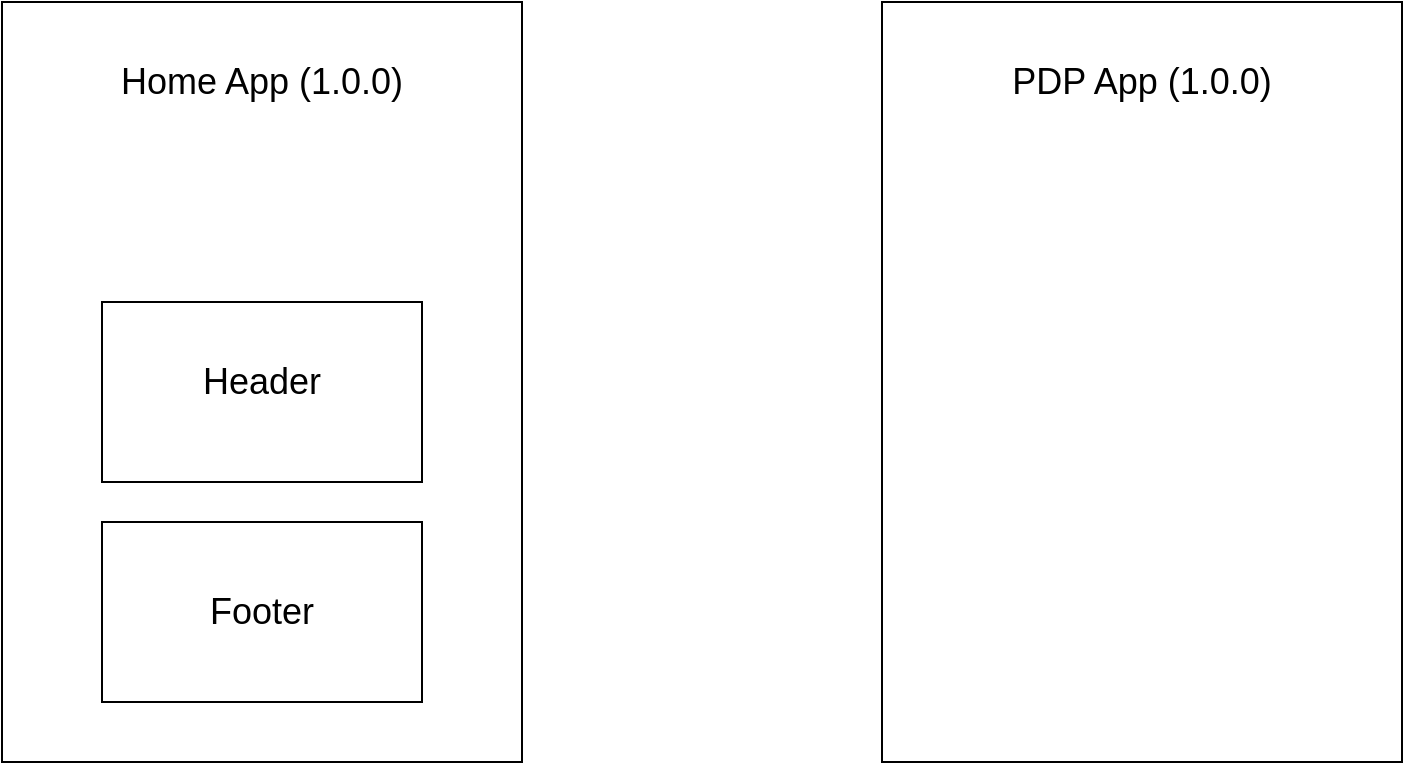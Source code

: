 <mxfile version="14.7.4" type="embed" pages="4"><diagram id="-_b-UScuXoTx_zyNkak2" name="Page-1"><mxGraphModel dx="1401" dy="855" grid="1" gridSize="10" guides="1" tooltips="1" connect="1" arrows="1" fold="1" page="1" pageScale="1" pageWidth="850" pageHeight="1100" math="0" shadow="0"><root><mxCell id="0"/><mxCell id="1" parent="0"/><mxCell id="2" value="" style="rounded=0;whiteSpace=wrap;html=1;" parent="1" vertex="1"><mxGeometry x="20" y="170" width="260" height="380" as="geometry"/></mxCell><mxCell id="3" value="" style="rounded=0;whiteSpace=wrap;html=1;" parent="1" vertex="1"><mxGeometry x="460" y="170" width="260" height="380" as="geometry"/></mxCell><mxCell id="4" value="Home App (1.0.0)" style="text;html=1;strokeColor=none;fillColor=none;align=center;verticalAlign=middle;whiteSpace=wrap;rounded=0;fontSize=18;" parent="1" vertex="1"><mxGeometry x="70" y="200" width="160" height="20" as="geometry"/></mxCell><mxCell id="5" value="" style="rounded=0;whiteSpace=wrap;html=1;fontSize=18;" parent="1" vertex="1"><mxGeometry x="70" y="320" width="160" height="90" as="geometry"/></mxCell><mxCell id="6" value="" style="rounded=0;whiteSpace=wrap;html=1;fontSize=18;" parent="1" vertex="1"><mxGeometry x="70" y="430" width="160" height="90" as="geometry"/></mxCell><mxCell id="7" value="Header" style="text;html=1;strokeColor=none;fillColor=none;align=center;verticalAlign=middle;whiteSpace=wrap;rounded=0;fontSize=18;" parent="1" vertex="1"><mxGeometry x="105" y="350" width="90" height="20" as="geometry"/></mxCell><mxCell id="8" value="Footer" style="text;html=1;strokeColor=none;fillColor=none;align=center;verticalAlign=middle;whiteSpace=wrap;rounded=0;fontSize=18;" parent="1" vertex="1"><mxGeometry x="105" y="465" width="90" height="20" as="geometry"/></mxCell><mxCell id="9" value="PDP App (1.0.0)" style="text;html=1;strokeColor=none;fillColor=none;align=center;verticalAlign=middle;whiteSpace=wrap;rounded=0;fontSize=18;" parent="1" vertex="1"><mxGeometry x="510" y="200" width="160" height="20" as="geometry"/></mxCell></root></mxGraphModel></diagram><diagram id="7br3UHOaZ9Thhkh862-2" name="Module Federation"><mxGraphModel dx="1401" dy="855" grid="1" gridSize="10" guides="1" tooltips="1" connect="1" arrows="1" fold="1" page="1" pageScale="1" pageWidth="850" pageHeight="1100" math="0" shadow="0"><root><mxCell id="W_tHBBUav40qkgeT1VTc-0"/><mxCell id="W_tHBBUav40qkgeT1VTc-1" parent="W_tHBBUav40qkgeT1VTc-0"/><mxCell id="qxM2Wq_JnP65irwU0DA9-0" value="" style="rounded=0;whiteSpace=wrap;html=1;" vertex="1" parent="W_tHBBUav40qkgeT1VTc-1"><mxGeometry x="20" y="170" width="260" height="380" as="geometry"/></mxCell><mxCell id="qxM2Wq_JnP65irwU0DA9-10" style="edgeStyle=orthogonalEdgeStyle;rounded=0;orthogonalLoop=1;jettySize=auto;html=1;exitX=0;exitY=0.25;exitDx=0;exitDy=0;entryX=1;entryY=0.5;entryDx=0;entryDy=0;fontSize=18;" edge="1" parent="W_tHBBUav40qkgeT1VTc-1" source="qxM2Wq_JnP65irwU0DA9-1" target="qxM2Wq_JnP65irwU0DA9-3"><mxGeometry relative="1" as="geometry"/></mxCell><mxCell id="qxM2Wq_JnP65irwU0DA9-11" style="edgeStyle=orthogonalEdgeStyle;rounded=0;orthogonalLoop=1;jettySize=auto;html=1;entryX=1;entryY=0.5;entryDx=0;entryDy=0;fontSize=18;" edge="1" parent="W_tHBBUav40qkgeT1VTc-1" target="qxM2Wq_JnP65irwU0DA9-4"><mxGeometry relative="1" as="geometry"><mxPoint x="450" y="420" as="sourcePoint"/></mxGeometry></mxCell><mxCell id="qxM2Wq_JnP65irwU0DA9-1" value="" style="rounded=0;whiteSpace=wrap;html=1;" vertex="1" parent="W_tHBBUav40qkgeT1VTc-1"><mxGeometry x="460" y="170" width="260" height="380" as="geometry"/></mxCell><mxCell id="qxM2Wq_JnP65irwU0DA9-2" value="Home App (1.0.0)" style="text;html=1;strokeColor=none;fillColor=none;align=center;verticalAlign=middle;whiteSpace=wrap;rounded=0;fontSize=18;" vertex="1" parent="W_tHBBUav40qkgeT1VTc-1"><mxGeometry x="70" y="200" width="160" height="20" as="geometry"/></mxCell><mxCell id="qxM2Wq_JnP65irwU0DA9-3" value="" style="rounded=0;whiteSpace=wrap;html=1;fontSize=18;" vertex="1" parent="W_tHBBUav40qkgeT1VTc-1"><mxGeometry x="70" y="320" width="160" height="90" as="geometry"/></mxCell><mxCell id="qxM2Wq_JnP65irwU0DA9-4" value="" style="rounded=0;whiteSpace=wrap;html=1;fontSize=18;" vertex="1" parent="W_tHBBUav40qkgeT1VTc-1"><mxGeometry x="70" y="430" width="160" height="90" as="geometry"/></mxCell><mxCell id="qxM2Wq_JnP65irwU0DA9-5" value="Header" style="text;html=1;strokeColor=none;fillColor=none;align=center;verticalAlign=middle;whiteSpace=wrap;rounded=0;fontSize=18;" vertex="1" parent="W_tHBBUav40qkgeT1VTc-1"><mxGeometry x="105" y="350" width="90" height="20" as="geometry"/></mxCell><mxCell id="qxM2Wq_JnP65irwU0DA9-6" value="Footer" style="text;html=1;strokeColor=none;fillColor=none;align=center;verticalAlign=middle;whiteSpace=wrap;rounded=0;fontSize=18;" vertex="1" parent="W_tHBBUav40qkgeT1VTc-1"><mxGeometry x="105" y="465" width="90" height="20" as="geometry"/></mxCell><mxCell id="qxM2Wq_JnP65irwU0DA9-7" value="PDP App (1.0.0)" style="text;html=1;strokeColor=none;fillColor=none;align=center;verticalAlign=middle;whiteSpace=wrap;rounded=0;fontSize=18;" vertex="1" parent="W_tHBBUav40qkgeT1VTc-1"><mxGeometry x="510" y="200" width="160" height="20" as="geometry"/></mxCell></root></mxGraphModel></diagram><diagram id="MIbdbZBKOX6-I4o5pZoJ" name="NPM"><mxGraphModel dx="1401" dy="855" grid="1" gridSize="10" guides="1" tooltips="1" connect="1" arrows="1" fold="1" page="1" pageScale="1" pageWidth="850" pageHeight="1100" math="0" shadow="0"><root><mxCell id="KEjkbp5ezh0ckN7hxE7S-0"/><mxCell id="KEjkbp5ezh0ckN7hxE7S-1" parent="KEjkbp5ezh0ckN7hxE7S-0"/><mxCell id="OoGa8yzCShcnTxAb0GGz-14" style="edgeStyle=orthogonalEdgeStyle;rounded=0;orthogonalLoop=1;jettySize=auto;html=1;exitX=1;exitY=0.5;exitDx=0;exitDy=0;entryX=0.25;entryY=0;entryDx=0;entryDy=0;" edge="1" parent="KEjkbp5ezh0ckN7hxE7S-1" source="OoGa8yzCShcnTxAb0GGz-0" target="OoGa8yzCShcnTxAb0GGz-8"><mxGeometry relative="1" as="geometry"/></mxCell><mxCell id="OoGa8yzCShcnTxAb0GGz-0" value="" style="rounded=0;whiteSpace=wrap;html=1;" vertex="1" parent="KEjkbp5ezh0ckN7hxE7S-1"><mxGeometry x="20" y="170" width="260" height="380" as="geometry"/></mxCell><mxCell id="OoGa8yzCShcnTxAb0GGz-15" style="edgeStyle=orthogonalEdgeStyle;rounded=0;orthogonalLoop=1;jettySize=auto;html=1;exitX=0;exitY=0.5;exitDx=0;exitDy=0;entryX=0.75;entryY=0;entryDx=0;entryDy=0;" edge="1" parent="KEjkbp5ezh0ckN7hxE7S-1" source="OoGa8yzCShcnTxAb0GGz-1" target="OoGa8yzCShcnTxAb0GGz-8"><mxGeometry relative="1" as="geometry"/></mxCell><mxCell id="OoGa8yzCShcnTxAb0GGz-1" value="" style="rounded=0;whiteSpace=wrap;html=1;" vertex="1" parent="KEjkbp5ezh0ckN7hxE7S-1"><mxGeometry x="580" y="160" width="260" height="380" as="geometry"/></mxCell><mxCell id="OoGa8yzCShcnTxAb0GGz-2" value="Home App (1.0.0)" style="text;html=1;strokeColor=none;fillColor=none;align=center;verticalAlign=middle;whiteSpace=wrap;rounded=0;fontSize=18;" vertex="1" parent="KEjkbp5ezh0ckN7hxE7S-1"><mxGeometry x="70" y="200" width="160" height="20" as="geometry"/></mxCell><mxCell id="OoGa8yzCShcnTxAb0GGz-7" value="PDP App (1.0.0)" style="text;html=1;strokeColor=none;fillColor=none;align=center;verticalAlign=middle;whiteSpace=wrap;rounded=0;fontSize=18;" vertex="1" parent="KEjkbp5ezh0ckN7hxE7S-1"><mxGeometry x="630" y="190" width="160" height="20" as="geometry"/></mxCell><mxCell id="OoGa8yzCShcnTxAb0GGz-8" value="" style="rounded=0;whiteSpace=wrap;html=1;" vertex="1" parent="KEjkbp5ezh0ckN7hxE7S-1"><mxGeometry x="290" y="500" width="260" height="380" as="geometry"/></mxCell><mxCell id="OoGa8yzCShcnTxAb0GGz-9" value="NPM Lib (1.0.1)" style="text;html=1;strokeColor=none;fillColor=none;align=center;verticalAlign=middle;whiteSpace=wrap;rounded=0;fontSize=18;" vertex="1" parent="KEjkbp5ezh0ckN7hxE7S-1"><mxGeometry x="330" y="520" width="160" height="20" as="geometry"/></mxCell><mxCell id="OoGa8yzCShcnTxAb0GGz-10" value="" style="rounded=0;whiteSpace=wrap;html=1;fontSize=18;" vertex="1" parent="KEjkbp5ezh0ckN7hxE7S-1"><mxGeometry x="330" y="640" width="160" height="90" as="geometry"/></mxCell><mxCell id="OoGa8yzCShcnTxAb0GGz-11" value="" style="rounded=0;whiteSpace=wrap;html=1;fontSize=18;" vertex="1" parent="KEjkbp5ezh0ckN7hxE7S-1"><mxGeometry x="330" y="750" width="160" height="90" as="geometry"/></mxCell><mxCell id="OoGa8yzCShcnTxAb0GGz-12" value="Header" style="text;html=1;strokeColor=none;fillColor=none;align=center;verticalAlign=middle;whiteSpace=wrap;rounded=0;fontSize=18;" vertex="1" parent="KEjkbp5ezh0ckN7hxE7S-1"><mxGeometry x="365" y="670" width="90" height="20" as="geometry"/></mxCell><mxCell id="OoGa8yzCShcnTxAb0GGz-13" value="Footer" style="text;html=1;strokeColor=none;fillColor=none;align=center;verticalAlign=middle;whiteSpace=wrap;rounded=0;fontSize=18;" vertex="1" parent="KEjkbp5ezh0ckN7hxE7S-1"><mxGeometry x="365" y="785" width="90" height="20" as="geometry"/></mxCell></root></mxGraphModel></diagram><diagram id="XKc-_0sKfxXrc8hXtxnq" name="Assets Store"><mxGraphModel dx="2251" dy="855" grid="1" gridSize="10" guides="1" tooltips="1" connect="1" arrows="1" fold="1" page="1" pageScale="1" pageWidth="850" pageHeight="1100" math="0" shadow="0"><root><mxCell id="XTB_VCaGKHMWYmFD7aG4-0"/><mxCell id="XTB_VCaGKHMWYmFD7aG4-1" parent="XTB_VCaGKHMWYmFD7aG4-0"/><mxCell id="9VghYCXITchezRRWST3_-10" value="" style="rounded=0;whiteSpace=wrap;html=1;" vertex="1" parent="XTB_VCaGKHMWYmFD7aG4-1"><mxGeometry x="300" y="20" width="260" height="380" as="geometry"/></mxCell><mxCell id="9VghYCXITchezRRWST3_-21" style="edgeStyle=orthogonalEdgeStyle;rounded=0;orthogonalLoop=1;jettySize=auto;html=1;exitX=1;exitY=0.5;exitDx=0;exitDy=0;entryX=0;entryY=0.658;entryDx=0;entryDy=0;entryPerimeter=0;" edge="1" parent="XTB_VCaGKHMWYmFD7aG4-1" source="9VghYCXITchezRRWST3_-0" target="9VghYCXITchezRRWST3_-17"><mxGeometry relative="1" as="geometry"/></mxCell><mxCell id="9VghYCXITchezRRWST3_-0" value="" style="rounded=0;whiteSpace=wrap;html=1;" vertex="1" parent="XTB_VCaGKHMWYmFD7aG4-1"><mxGeometry x="-70" y="410" width="260" height="380" as="geometry"/></mxCell><mxCell id="9VghYCXITchezRRWST3_-20" style="edgeStyle=orthogonalEdgeStyle;rounded=0;orthogonalLoop=1;jettySize=auto;html=1;exitX=0;exitY=0.5;exitDx=0;exitDy=0;entryX=1.01;entryY=0.592;entryDx=0;entryDy=0;entryPerimeter=0;" edge="1" parent="XTB_VCaGKHMWYmFD7aG4-1" source="9VghYCXITchezRRWST3_-1" target="9VghYCXITchezRRWST3_-17"><mxGeometry relative="1" as="geometry"/></mxCell><mxCell id="9VghYCXITchezRRWST3_-1" value="" style="rounded=0;whiteSpace=wrap;html=1;" vertex="1" parent="XTB_VCaGKHMWYmFD7aG4-1"><mxGeometry x="780" y="430" width="260" height="380" as="geometry"/></mxCell><mxCell id="9VghYCXITchezRRWST3_-2" value="Home App (1.0.0)" style="text;html=1;strokeColor=none;fillColor=none;align=center;verticalAlign=middle;whiteSpace=wrap;rounded=0;fontSize=18;" vertex="1" parent="XTB_VCaGKHMWYmFD7aG4-1"><mxGeometry x="-30" y="440" width="160" height="20" as="geometry"/></mxCell><mxCell id="9VghYCXITchezRRWST3_-3" value="" style="rounded=0;whiteSpace=wrap;html=1;fontSize=18;" vertex="1" parent="XTB_VCaGKHMWYmFD7aG4-1"><mxGeometry x="350" y="115" width="160" height="90" as="geometry"/></mxCell><mxCell id="9VghYCXITchezRRWST3_-4" value="" style="rounded=0;whiteSpace=wrap;html=1;fontSize=18;" vertex="1" parent="XTB_VCaGKHMWYmFD7aG4-1"><mxGeometry x="350" y="230" width="160" height="90" as="geometry"/></mxCell><mxCell id="9VghYCXITchezRRWST3_-5" value="Header" style="text;html=1;strokeColor=none;fillColor=none;align=center;verticalAlign=middle;whiteSpace=wrap;rounded=0;fontSize=18;" vertex="1" parent="XTB_VCaGKHMWYmFD7aG4-1"><mxGeometry x="385" y="150" width="90" height="20" as="geometry"/></mxCell><mxCell id="9VghYCXITchezRRWST3_-6" value="Footer" style="text;html=1;strokeColor=none;fillColor=none;align=center;verticalAlign=middle;whiteSpace=wrap;rounded=0;fontSize=18;" vertex="1" parent="XTB_VCaGKHMWYmFD7aG4-1"><mxGeometry x="385" y="265" width="90" height="20" as="geometry"/></mxCell><mxCell id="9VghYCXITchezRRWST3_-7" value="PDP App (1.0.0)" style="text;html=1;strokeColor=none;fillColor=none;align=center;verticalAlign=middle;whiteSpace=wrap;rounded=0;fontSize=18;" vertex="1" parent="XTB_VCaGKHMWYmFD7aG4-1"><mxGeometry x="840" y="470" width="160" height="20" as="geometry"/></mxCell><mxCell id="9VghYCXITchezRRWST3_-11" value="Header/Footer Project" style="text;html=1;strokeColor=none;fillColor=none;align=center;verticalAlign=middle;whiteSpace=wrap;rounded=0;fontSize=18;" vertex="1" parent="XTB_VCaGKHMWYmFD7aG4-1"><mxGeometry x="350" y="40" width="160" height="20" as="geometry"/></mxCell><mxCell id="9VghYCXITchezRRWST3_-15" value="" style="rounded=0;whiteSpace=wrap;html=1;" vertex="1" parent="XTB_VCaGKHMWYmFD7aG4-1"><mxGeometry x="640" y="120" width="210" height="120" as="geometry"/></mxCell><mxCell id="9VghYCXITchezRRWST3_-16" value="S3 Artifacts" style="text;html=1;strokeColor=none;fillColor=none;align=center;verticalAlign=middle;whiteSpace=wrap;rounded=0;fontSize=18;" vertex="1" parent="XTB_VCaGKHMWYmFD7aG4-1"><mxGeometry x="660" y="170" width="160" height="20" as="geometry"/></mxCell><mxCell id="9VghYCXITchezRRWST3_-19" style="edgeStyle=orthogonalEdgeStyle;rounded=0;orthogonalLoop=1;jettySize=auto;html=1;exitX=0.5;exitY=0;exitDx=0;exitDy=0;entryX=0.5;entryY=1;entryDx=0;entryDy=0;" edge="1" parent="XTB_VCaGKHMWYmFD7aG4-1" source="9VghYCXITchezRRWST3_-17" target="9VghYCXITchezRRWST3_-15"><mxGeometry relative="1" as="geometry"><Array as="points"><mxPoint x="590" y="540"/><mxPoint x="590" y="390"/><mxPoint x="745" y="390"/></Array></mxGeometry></mxCell><mxCell id="9VghYCXITchezRRWST3_-17" value="" style="rounded=0;whiteSpace=wrap;html=1;" vertex="1" parent="XTB_VCaGKHMWYmFD7aG4-1"><mxGeometry x="460" y="540" width="210" height="120" as="geometry"/></mxCell><mxCell id="9VghYCXITchezRRWST3_-18" value="Shim Library" style="text;html=1;strokeColor=none;fillColor=none;align=center;verticalAlign=middle;whiteSpace=wrap;rounded=0;fontSize=18;" vertex="1" parent="XTB_VCaGKHMWYmFD7aG4-1"><mxGeometry x="480" y="590" width="160" height="20" as="geometry"/></mxCell></root></mxGraphModel></diagram></mxfile>